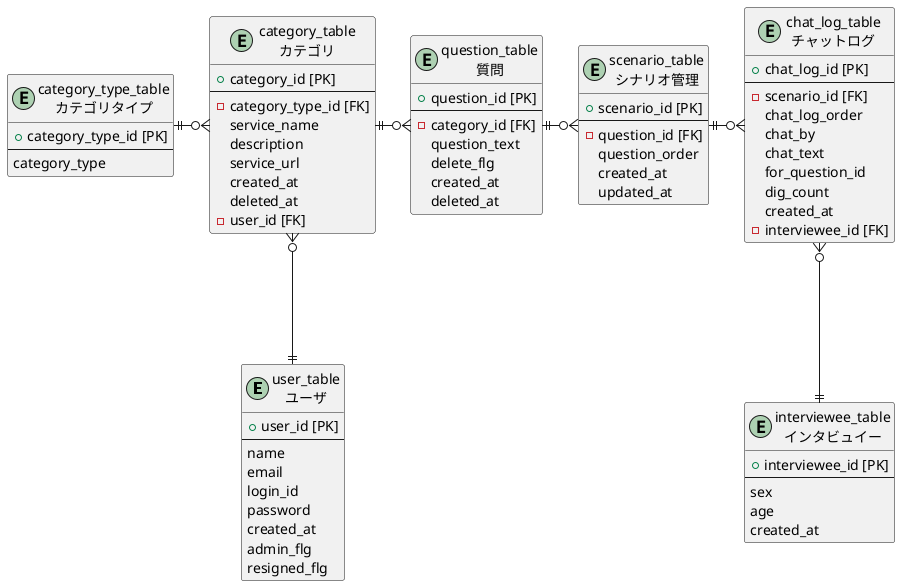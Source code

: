 @startuml tables
entity user_table as "user_table\nユーザ" {
  + user_id [PK]
  --
  name
  email
  login_id
  password
  created_at
  admin_flg
  resigned_flg
}

entity interviewee_table as "interviewee_table\nインタビュイー" {
  + interviewee_id [PK]
  --
  sex
  age
  created_at
}

entity category_table as "category_table\nカテゴリ" {
  + category_id [PK]
  --
  - category_type_id [FK]
  service_name
  description
  service_url
  created_at
  deleted_at
  - user_id [FK]
}

entity category_type_table as "category_type_table\nカテゴリタイプ" {
  + category_type_id [PK]
  --
  category_type
}

entity question_table as "question_table\n質問" {
  + question_id [PK]
  --
  - category_id [FK]
  question_text
  delete_flg
  created_at
  deleted_at
}

entity scenario_table as "scenario_table\nシナリオ管理" {
  + scenario_id [PK]
  --
  ' - category_id [FK]
  - question_id [FK]
  question_order
  created_at
  updated_at
}

entity chat_log_table as "chat_log_table\nチャットログ" {
  + chat_log_id [PK]
  --
  - scenario_id [FK]
  chat_log_order
  chat_by
  chat_text
  for_question_id
  dig_count
  created_at
  - interviewee_id [FK]
}

user_table ||-u--o{ category_table
category_type_table ||-r--o{ category_table
question_table ||-o{ scenario_table
category_table ||-r--o{ question_table
interviewee_table ||-u--o{ chat_log_table
scenario_table ||-r--o{ chat_log_table

@enduml
